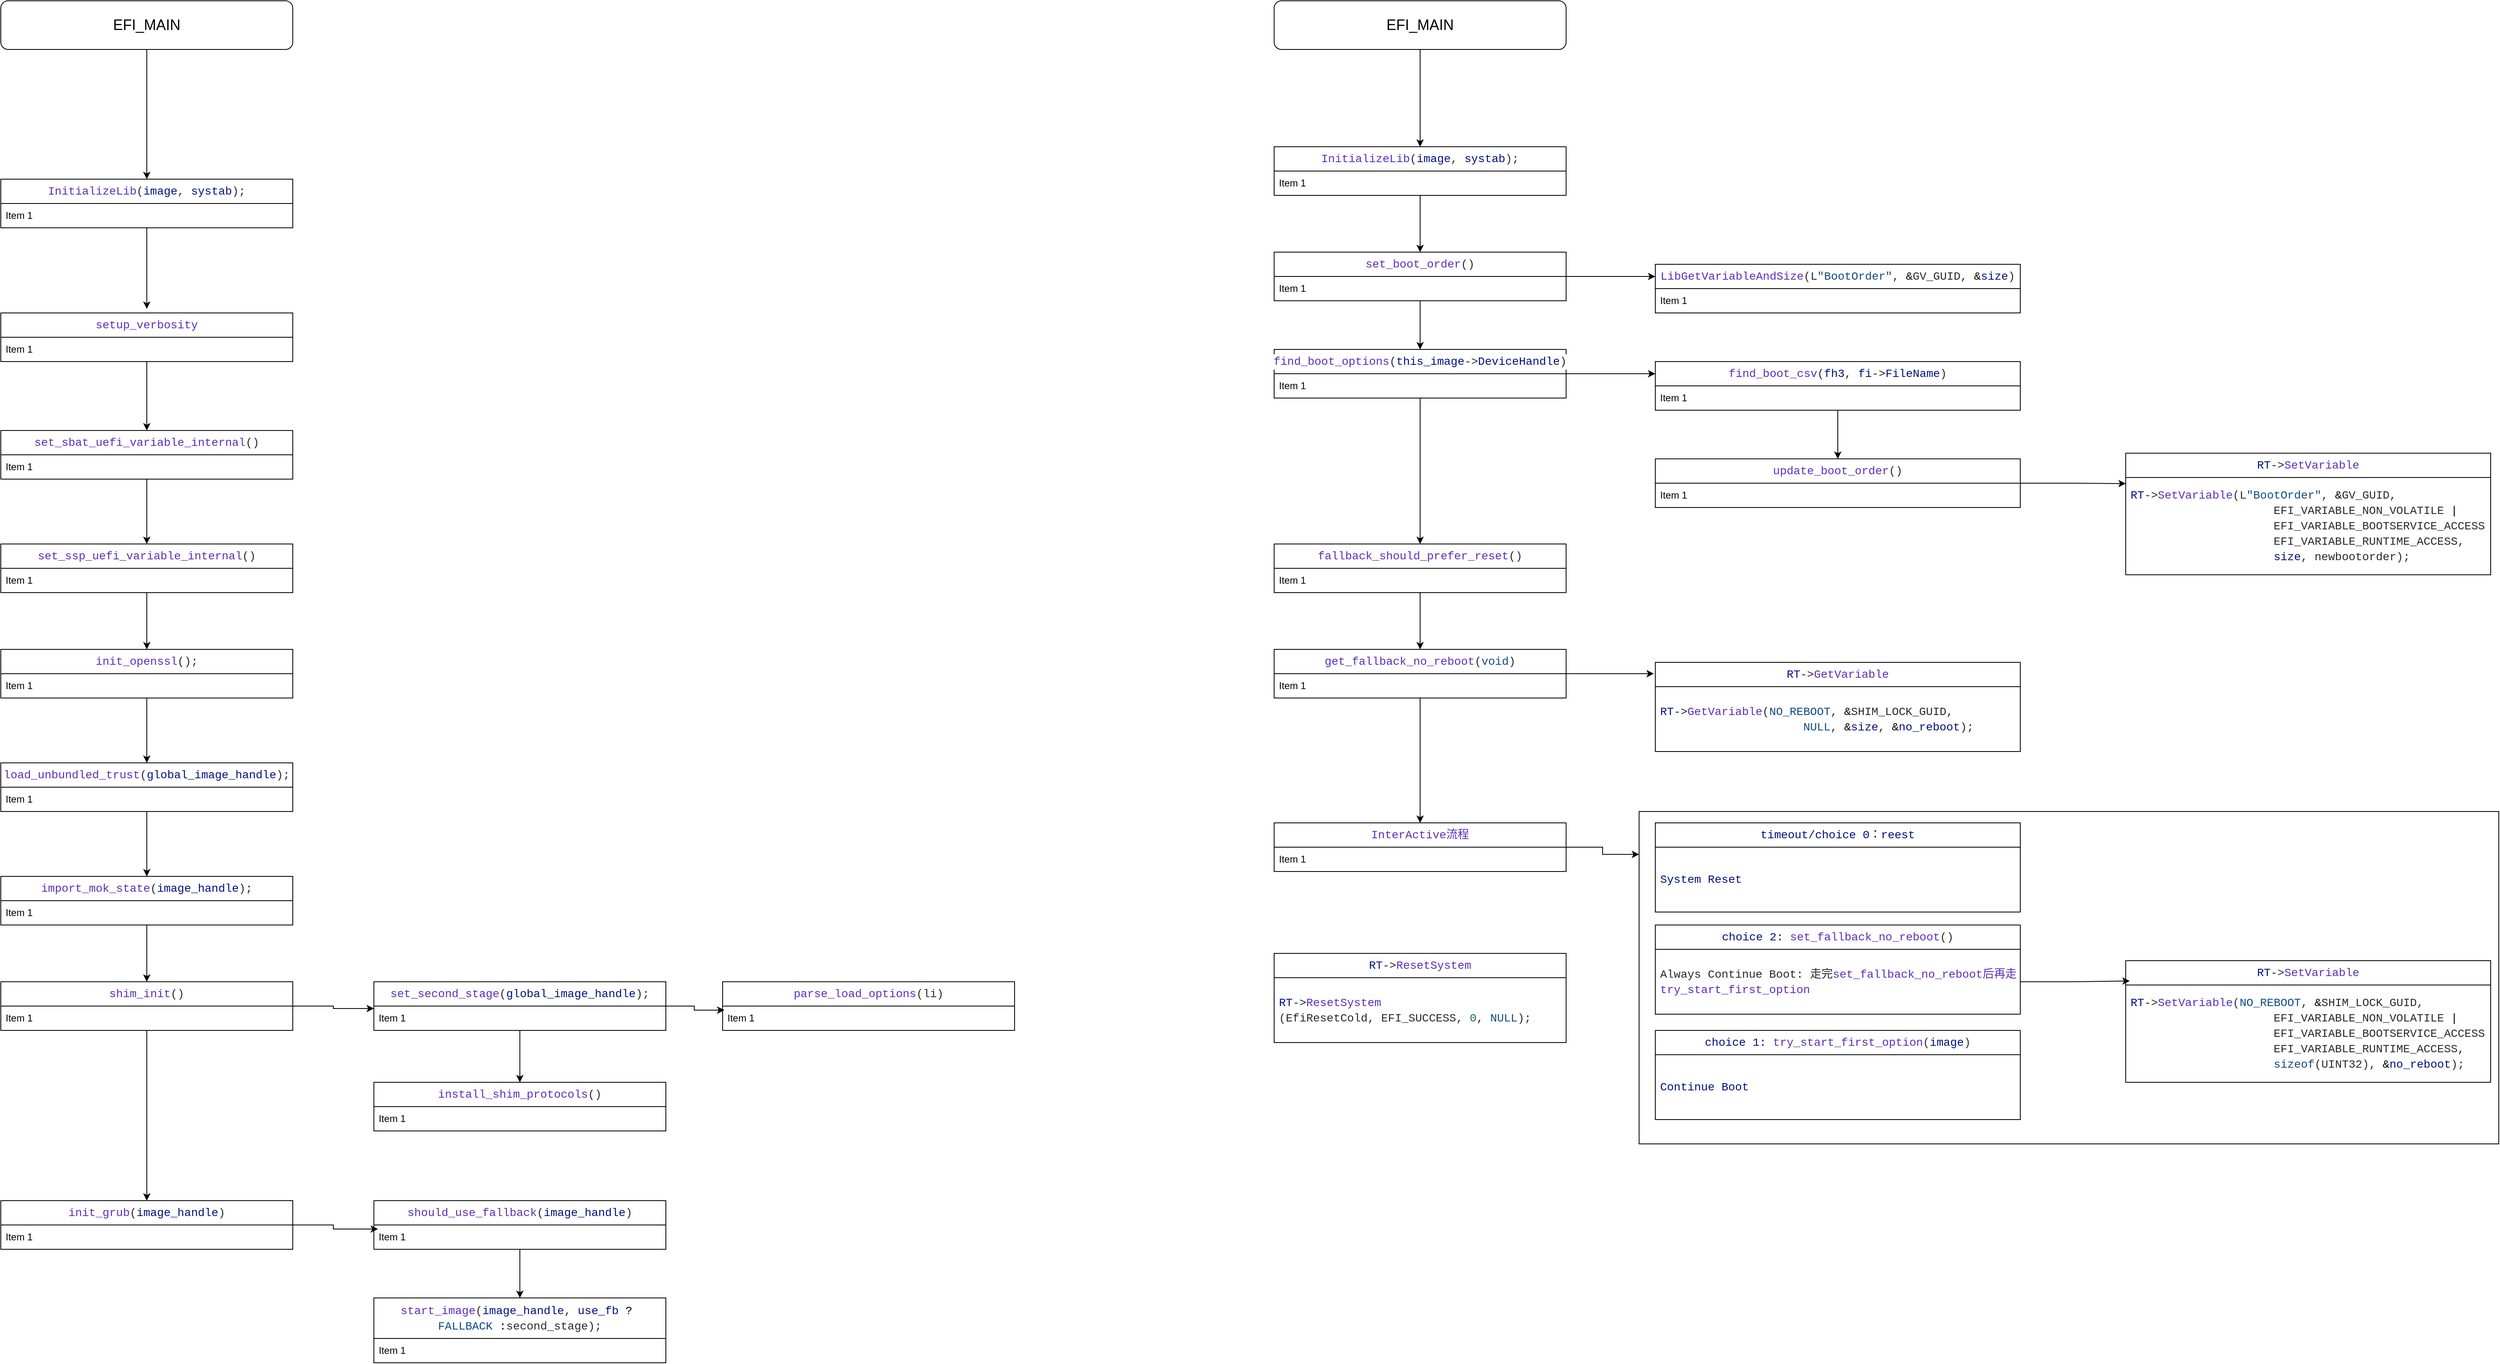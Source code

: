 <mxfile version="24.7.12">
  <diagram name="第 1 页" id="odYojHrCm0CmiDKPlOnr">
    <mxGraphModel dx="3728" dy="1106" grid="1" gridSize="10" guides="1" tooltips="1" connect="1" arrows="1" fold="1" page="1" pageScale="1" pageWidth="827" pageHeight="1169" math="0" shadow="0">
      <root>
        <mxCell id="0" />
        <mxCell id="1" parent="0" />
        <mxCell id="O0gO-bDfntE2QHHJFxez-49" value="" style="rounded=0;whiteSpace=wrap;html=1;" parent="1" vertex="1">
          <mxGeometry x="530" y="1150" width="1060" height="410" as="geometry" />
        </mxCell>
        <mxCell id="O0gO-bDfntE2QHHJFxez-18" style="edgeStyle=orthogonalEdgeStyle;rounded=0;orthogonalLoop=1;jettySize=auto;html=1;entryX=0.5;entryY=0;entryDx=0;entryDy=0;" parent="1" source="O0gO-bDfntE2QHHJFxez-1" target="O0gO-bDfntE2QHHJFxez-2" edge="1">
          <mxGeometry relative="1" as="geometry" />
        </mxCell>
        <mxCell id="O0gO-bDfntE2QHHJFxez-1" value="&lt;font style=&quot;font-size: 18px;&quot;&gt;EFI_MAIN&lt;/font&gt;" style="rounded=1;whiteSpace=wrap;html=1;" parent="1" vertex="1">
          <mxGeometry x="80" y="150" width="360" height="60" as="geometry" />
        </mxCell>
        <mxCell id="O0gO-bDfntE2QHHJFxez-19" style="edgeStyle=orthogonalEdgeStyle;rounded=0;orthogonalLoop=1;jettySize=auto;html=1;entryX=0.5;entryY=0;entryDx=0;entryDy=0;" parent="1" source="O0gO-bDfntE2QHHJFxez-2" target="O0gO-bDfntE2QHHJFxez-6" edge="1">
          <mxGeometry relative="1" as="geometry" />
        </mxCell>
        <mxCell id="O0gO-bDfntE2QHHJFxez-2" value="&lt;div style=&quot;color: rgb(41, 41, 41); background-color: rgb(255, 255, 255); font-family: Consolas, &amp;quot;Courier New&amp;quot;, monospace; font-size: 14px; line-height: 19px; white-space: pre;&quot;&gt;&lt;span style=&quot;color: #5e2cbc;&quot;&gt;InitializeLib&lt;/span&gt;(&lt;span style=&quot;color: #001080;&quot;&gt;image&lt;/span&gt;, &lt;span style=&quot;color: #001080;&quot;&gt;systab&lt;/span&gt;);&lt;/div&gt;" style="swimlane;fontStyle=0;childLayout=stackLayout;horizontal=1;startSize=30;horizontalStack=0;resizeParent=1;resizeParentMax=0;resizeLast=0;collapsible=1;marginBottom=0;whiteSpace=wrap;html=1;" parent="1" vertex="1">
          <mxGeometry x="80" y="330" width="360" height="60" as="geometry" />
        </mxCell>
        <mxCell id="O0gO-bDfntE2QHHJFxez-3" value="Item 1" style="text;strokeColor=none;fillColor=none;align=left;verticalAlign=middle;spacingLeft=4;spacingRight=4;overflow=hidden;points=[[0,0.5],[1,0.5]];portConstraint=eastwest;rotatable=0;whiteSpace=wrap;html=1;" parent="O0gO-bDfntE2QHHJFxez-2" vertex="1">
          <mxGeometry y="30" width="360" height="30" as="geometry" />
        </mxCell>
        <mxCell id="O0gO-bDfntE2QHHJFxez-20" style="edgeStyle=orthogonalEdgeStyle;rounded=0;orthogonalLoop=1;jettySize=auto;html=1;entryX=0.5;entryY=0;entryDx=0;entryDy=0;" parent="1" source="O0gO-bDfntE2QHHJFxez-6" target="O0gO-bDfntE2QHHJFxez-8" edge="1">
          <mxGeometry relative="1" as="geometry" />
        </mxCell>
        <mxCell id="O0gO-bDfntE2QHHJFxez-23" style="edgeStyle=orthogonalEdgeStyle;rounded=0;orthogonalLoop=1;jettySize=auto;html=1;entryX=0;entryY=0.25;entryDx=0;entryDy=0;" parent="1" source="O0gO-bDfntE2QHHJFxez-6" target="O0gO-bDfntE2QHHJFxez-10" edge="1">
          <mxGeometry relative="1" as="geometry" />
        </mxCell>
        <mxCell id="O0gO-bDfntE2QHHJFxez-6" value="&lt;div style=&quot;color: rgb(41, 41, 41); background-color: rgb(255, 255, 255); font-family: Consolas, &amp;quot;Courier New&amp;quot;, monospace; font-size: 14px; line-height: 19px; white-space: pre;&quot;&gt;&lt;div style=&quot;line-height: 19px;&quot;&gt;&lt;span style=&quot;color: #5e2cbc;&quot;&gt;set_boot_order&lt;/span&gt;()&lt;/div&gt;&lt;/div&gt;" style="swimlane;fontStyle=0;childLayout=stackLayout;horizontal=1;startSize=30;horizontalStack=0;resizeParent=1;resizeParentMax=0;resizeLast=0;collapsible=1;marginBottom=0;whiteSpace=wrap;html=1;" parent="1" vertex="1">
          <mxGeometry x="80" y="460" width="360" height="60" as="geometry" />
        </mxCell>
        <mxCell id="O0gO-bDfntE2QHHJFxez-7" value="Item 1" style="text;strokeColor=none;fillColor=none;align=left;verticalAlign=middle;spacingLeft=4;spacingRight=4;overflow=hidden;points=[[0,0.5],[1,0.5]];portConstraint=eastwest;rotatable=0;whiteSpace=wrap;html=1;" parent="O0gO-bDfntE2QHHJFxez-6" vertex="1">
          <mxGeometry y="30" width="360" height="30" as="geometry" />
        </mxCell>
        <mxCell id="O0gO-bDfntE2QHHJFxez-24" style="edgeStyle=orthogonalEdgeStyle;rounded=0;orthogonalLoop=1;jettySize=auto;html=1;entryX=0;entryY=0.25;entryDx=0;entryDy=0;" parent="1" source="O0gO-bDfntE2QHHJFxez-8" target="O0gO-bDfntE2QHHJFxez-12" edge="1">
          <mxGeometry relative="1" as="geometry" />
        </mxCell>
        <mxCell id="O0gO-bDfntE2QHHJFxez-33" style="edgeStyle=orthogonalEdgeStyle;rounded=0;orthogonalLoop=1;jettySize=auto;html=1;entryX=0.5;entryY=0;entryDx=0;entryDy=0;" parent="1" source="O0gO-bDfntE2QHHJFxez-8" target="O0gO-bDfntE2QHHJFxez-27" edge="1">
          <mxGeometry relative="1" as="geometry" />
        </mxCell>
        <mxCell id="O0gO-bDfntE2QHHJFxez-8" value="&lt;div style=&quot;color: rgb(41, 41, 41); background-color: rgb(255, 255, 255); font-family: Consolas, &amp;quot;Courier New&amp;quot;, monospace; font-size: 14px; line-height: 19px; white-space: pre;&quot;&gt;&lt;div style=&quot;line-height: 19px;&quot;&gt;&lt;div style=&quot;line-height: 19px;&quot;&gt;&lt;span style=&quot;color: #5e2cbc;&quot;&gt;find_boot_options&lt;/span&gt;(&lt;span style=&quot;color: #001080;&quot;&gt;this_image&lt;/span&gt;-&amp;gt;&lt;span style=&quot;color: #001080;&quot;&gt;DeviceHandle&lt;/span&gt;)&lt;/div&gt;&lt;/div&gt;&lt;/div&gt;" style="swimlane;fontStyle=0;childLayout=stackLayout;horizontal=1;startSize=30;horizontalStack=0;resizeParent=1;resizeParentMax=0;resizeLast=0;collapsible=1;marginBottom=0;whiteSpace=wrap;html=1;" parent="1" vertex="1">
          <mxGeometry x="80" y="580" width="360" height="60" as="geometry" />
        </mxCell>
        <mxCell id="O0gO-bDfntE2QHHJFxez-9" value="Item 1" style="text;strokeColor=none;fillColor=none;align=left;verticalAlign=middle;spacingLeft=4;spacingRight=4;overflow=hidden;points=[[0,0.5],[1,0.5]];portConstraint=eastwest;rotatable=0;whiteSpace=wrap;html=1;" parent="O0gO-bDfntE2QHHJFxez-8" vertex="1">
          <mxGeometry y="30" width="360" height="30" as="geometry" />
        </mxCell>
        <mxCell id="O0gO-bDfntE2QHHJFxez-10" value="&lt;div style=&quot;background-color: rgb(255, 255, 255); line-height: 19px;&quot;&gt;&lt;div style=&quot;line-height: 19px;&quot;&gt;&lt;div style=&quot;color: rgb(41, 41, 41); font-family: Consolas, &amp;quot;Courier New&amp;quot;, monospace; font-size: 14px; line-height: 19px; white-space: pre;&quot;&gt;&lt;span style=&quot;color: #5e2cbc;&quot;&gt;LibGetVariableAndSize&lt;/span&gt;(L&lt;span style=&quot;color: #0f4a85;&quot;&gt;&quot;BootOrder&quot;&lt;/span&gt;, &lt;span style=&quot;color: #000000;&quot;&gt;&amp;amp;&lt;/span&gt;GV_GUID, &lt;span style=&quot;color: #000000;&quot;&gt;&amp;amp;&lt;/span&gt;&lt;span style=&quot;color: #001080;&quot;&gt;size&lt;/span&gt;)&lt;/div&gt;&lt;/div&gt;&lt;/div&gt;" style="swimlane;fontStyle=0;childLayout=stackLayout;horizontal=1;startSize=30;horizontalStack=0;resizeParent=1;resizeParentMax=0;resizeLast=0;collapsible=1;marginBottom=0;whiteSpace=wrap;html=1;" parent="1" vertex="1">
          <mxGeometry x="550" y="475" width="450" height="60" as="geometry" />
        </mxCell>
        <mxCell id="O0gO-bDfntE2QHHJFxez-11" value="Item 1" style="text;strokeColor=none;fillColor=none;align=left;verticalAlign=middle;spacingLeft=4;spacingRight=4;overflow=hidden;points=[[0,0.5],[1,0.5]];portConstraint=eastwest;rotatable=0;whiteSpace=wrap;html=1;" parent="O0gO-bDfntE2QHHJFxez-10" vertex="1">
          <mxGeometry y="30" width="450" height="30" as="geometry" />
        </mxCell>
        <mxCell id="O0gO-bDfntE2QHHJFxez-25" style="edgeStyle=orthogonalEdgeStyle;rounded=0;orthogonalLoop=1;jettySize=auto;html=1;entryX=0.5;entryY=0;entryDx=0;entryDy=0;" parent="1" source="O0gO-bDfntE2QHHJFxez-12" target="O0gO-bDfntE2QHHJFxez-14" edge="1">
          <mxGeometry relative="1" as="geometry" />
        </mxCell>
        <mxCell id="O0gO-bDfntE2QHHJFxez-12" value="&lt;div style=&quot;background-color: rgb(255, 255, 255); line-height: 19px;&quot;&gt;&lt;div style=&quot;line-height: 19px;&quot;&gt;&lt;div style=&quot;color: rgb(41, 41, 41); font-family: Consolas, &amp;quot;Courier New&amp;quot;, monospace; font-size: 14px; line-height: 19px; white-space: pre;&quot;&gt;&lt;div style=&quot;line-height: 19px;&quot;&gt;&lt;span style=&quot;color: #5e2cbc;&quot;&gt;find_boot_csv&lt;/span&gt;(&lt;span style=&quot;color: #001080;&quot;&gt;fh3&lt;/span&gt;, &lt;span style=&quot;color: #001080;&quot;&gt;fi&lt;/span&gt;-&amp;gt;&lt;span style=&quot;color: #001080;&quot;&gt;FileName&lt;/span&gt;)&lt;/div&gt;&lt;/div&gt;&lt;/div&gt;&lt;/div&gt;" style="swimlane;fontStyle=0;childLayout=stackLayout;horizontal=1;startSize=30;horizontalStack=0;resizeParent=1;resizeParentMax=0;resizeLast=0;collapsible=1;marginBottom=0;whiteSpace=wrap;html=1;" parent="1" vertex="1">
          <mxGeometry x="550" y="595" width="450" height="60" as="geometry" />
        </mxCell>
        <mxCell id="O0gO-bDfntE2QHHJFxez-13" value="Item 1" style="text;strokeColor=none;fillColor=none;align=left;verticalAlign=middle;spacingLeft=4;spacingRight=4;overflow=hidden;points=[[0,0.5],[1,0.5]];portConstraint=eastwest;rotatable=0;whiteSpace=wrap;html=1;" parent="O0gO-bDfntE2QHHJFxez-12" vertex="1">
          <mxGeometry y="30" width="450" height="30" as="geometry" />
        </mxCell>
        <mxCell id="O0gO-bDfntE2QHHJFxez-26" style="edgeStyle=orthogonalEdgeStyle;rounded=0;orthogonalLoop=1;jettySize=auto;html=1;entryX=0;entryY=0.25;entryDx=0;entryDy=0;" parent="1" source="O0gO-bDfntE2QHHJFxez-14" target="O0gO-bDfntE2QHHJFxez-16" edge="1">
          <mxGeometry relative="1" as="geometry" />
        </mxCell>
        <mxCell id="O0gO-bDfntE2QHHJFxez-14" value="&lt;div style=&quot;background-color: rgb(255, 255, 255); line-height: 19px;&quot;&gt;&lt;div style=&quot;line-height: 19px;&quot;&gt;&lt;div style=&quot;color: rgb(41, 41, 41); font-family: Consolas, &amp;quot;Courier New&amp;quot;, monospace; font-size: 14px; line-height: 19px; white-space: pre;&quot;&gt;&lt;div style=&quot;line-height: 19px;&quot;&gt;&lt;div style=&quot;line-height: 19px;&quot;&gt;&lt;span style=&quot;color: #5e2cbc;&quot;&gt;update_boot_order&lt;/span&gt;()&lt;/div&gt;&lt;/div&gt;&lt;/div&gt;&lt;/div&gt;&lt;/div&gt;" style="swimlane;fontStyle=0;childLayout=stackLayout;horizontal=1;startSize=30;horizontalStack=0;resizeParent=1;resizeParentMax=0;resizeLast=0;collapsible=1;marginBottom=0;whiteSpace=wrap;html=1;" parent="1" vertex="1">
          <mxGeometry x="550" y="715" width="450" height="60" as="geometry" />
        </mxCell>
        <mxCell id="O0gO-bDfntE2QHHJFxez-15" value="Item 1" style="text;strokeColor=none;fillColor=none;align=left;verticalAlign=middle;spacingLeft=4;spacingRight=4;overflow=hidden;points=[[0,0.5],[1,0.5]];portConstraint=eastwest;rotatable=0;whiteSpace=wrap;html=1;" parent="O0gO-bDfntE2QHHJFxez-14" vertex="1">
          <mxGeometry y="30" width="450" height="30" as="geometry" />
        </mxCell>
        <mxCell id="O0gO-bDfntE2QHHJFxez-16" value="&lt;div style=&quot;background-color: rgb(255, 255, 255); line-height: 19px;&quot;&gt;&lt;div style=&quot;line-height: 19px;&quot;&gt;&lt;div style=&quot;color: rgb(41, 41, 41); font-family: Consolas, &amp;quot;Courier New&amp;quot;, monospace; font-size: 14px; line-height: 19px; white-space: pre;&quot;&gt;&lt;div style=&quot;line-height: 19px;&quot;&gt;&lt;div style=&quot;line-height: 19px;&quot;&gt;&lt;div style=&quot;line-height: 19px;&quot;&gt;&lt;span style=&quot;color: #001080;&quot;&gt;RT&lt;/span&gt;-&amp;gt;&lt;span style=&quot;color: #5e2cbc;&quot;&gt;SetVariable&lt;/span&gt;&lt;/div&gt;&lt;/div&gt;&lt;/div&gt;&lt;/div&gt;&lt;/div&gt;&lt;/div&gt;" style="swimlane;fontStyle=0;childLayout=stackLayout;horizontal=1;startSize=30;horizontalStack=0;resizeParent=1;resizeParentMax=0;resizeLast=0;collapsible=1;marginBottom=0;whiteSpace=wrap;html=1;" parent="1" vertex="1">
          <mxGeometry x="1130" y="708" width="450" height="150" as="geometry" />
        </mxCell>
        <mxCell id="O0gO-bDfntE2QHHJFxez-17" value="&lt;div style=&quot;color: rgb(41, 41, 41); background-color: rgb(255, 255, 255); font-family: Consolas, &amp;quot;Courier New&amp;quot;, monospace; font-size: 14px; line-height: 19px; white-space: pre;&quot;&gt;&lt;div&gt;&lt;span style=&quot;color: #001080;&quot;&gt;RT&lt;/span&gt;-&amp;gt;&lt;span style=&quot;color: #5e2cbc;&quot;&gt;SetVariable&lt;/span&gt;(L&lt;span style=&quot;color: #0f4a85;&quot;&gt;&quot;BootOrder&quot;&lt;/span&gt;, &lt;span style=&quot;color: #000000;&quot;&gt;&amp;amp;&lt;/span&gt;GV_GUID,&lt;/div&gt;&lt;div&gt;&amp;nbsp; &amp;nbsp; &amp;nbsp; &amp;nbsp; &amp;nbsp; &amp;nbsp; &amp;nbsp; &amp;nbsp; &amp;nbsp; &amp;nbsp; &amp;nbsp;EFI_VARIABLE_NON_VOLATILE &lt;span style=&quot;color: #000000;&quot;&gt;|&lt;/span&gt;&lt;/div&gt;&lt;div&gt;&amp;nbsp; &amp;nbsp; &amp;nbsp; &amp;nbsp; &amp;nbsp; &amp;nbsp; &amp;nbsp; &amp;nbsp; &amp;nbsp; &amp;nbsp; &amp;nbsp;EFI_VARIABLE_BOOTSERVICE_ACCESS &lt;span style=&quot;color: #000000;&quot;&gt;|&lt;/span&gt;&lt;/div&gt;&lt;div&gt;&amp;nbsp; &amp;nbsp; &amp;nbsp; &amp;nbsp; &amp;nbsp; &amp;nbsp; &amp;nbsp; &amp;nbsp; &amp;nbsp; &amp;nbsp; &amp;nbsp;EFI_VARIABLE_RUNTIME_ACCESS,&lt;/div&gt;&lt;div&gt;&amp;nbsp; &amp;nbsp; &amp;nbsp; &amp;nbsp; &amp;nbsp; &amp;nbsp; &amp;nbsp; &amp;nbsp; &amp;nbsp; &amp;nbsp; &amp;nbsp;&lt;span style=&quot;color: #001080;&quot;&gt;size&lt;/span&gt;, newbootorder);&lt;/div&gt;&lt;/div&gt;" style="text;strokeColor=none;fillColor=none;align=left;verticalAlign=middle;spacingLeft=4;spacingRight=4;overflow=hidden;points=[[0,0.5],[1,0.5]];portConstraint=eastwest;rotatable=0;whiteSpace=wrap;html=1;" parent="O0gO-bDfntE2QHHJFxez-16" vertex="1">
          <mxGeometry y="30" width="450" height="120" as="geometry" />
        </mxCell>
        <mxCell id="O0gO-bDfntE2QHHJFxez-50" style="edgeStyle=orthogonalEdgeStyle;rounded=0;orthogonalLoop=1;jettySize=auto;html=1;entryX=0.5;entryY=0;entryDx=0;entryDy=0;" parent="1" source="O0gO-bDfntE2QHHJFxez-27" target="O0gO-bDfntE2QHHJFxez-29" edge="1">
          <mxGeometry relative="1" as="geometry" />
        </mxCell>
        <mxCell id="O0gO-bDfntE2QHHJFxez-27" value="&lt;div style=&quot;color: rgb(41, 41, 41); background-color: rgb(255, 255, 255); font-family: Consolas, &amp;quot;Courier New&amp;quot;, monospace; font-size: 14px; line-height: 19px; white-space: pre;&quot;&gt;&lt;div style=&quot;line-height: 19px;&quot;&gt;&lt;div style=&quot;line-height: 19px;&quot;&gt;&lt;div style=&quot;line-height: 19px;&quot;&gt;&lt;span style=&quot;color: #5e2cbc;&quot;&gt;fallback_should_prefer_reset&lt;/span&gt;()&lt;/div&gt;&lt;/div&gt;&lt;/div&gt;&lt;/div&gt;" style="swimlane;fontStyle=0;childLayout=stackLayout;horizontal=1;startSize=30;horizontalStack=0;resizeParent=1;resizeParentMax=0;resizeLast=0;collapsible=1;marginBottom=0;whiteSpace=wrap;html=1;" parent="1" vertex="1">
          <mxGeometry x="80" y="820" width="360" height="60" as="geometry" />
        </mxCell>
        <mxCell id="O0gO-bDfntE2QHHJFxez-28" value="Item 1" style="text;strokeColor=none;fillColor=none;align=left;verticalAlign=middle;spacingLeft=4;spacingRight=4;overflow=hidden;points=[[0,0.5],[1,0.5]];portConstraint=eastwest;rotatable=0;whiteSpace=wrap;html=1;" parent="O0gO-bDfntE2QHHJFxez-27" vertex="1">
          <mxGeometry y="30" width="360" height="30" as="geometry" />
        </mxCell>
        <mxCell id="O0gO-bDfntE2QHHJFxez-51" style="edgeStyle=orthogonalEdgeStyle;rounded=0;orthogonalLoop=1;jettySize=auto;html=1;entryX=0.5;entryY=0;entryDx=0;entryDy=0;" parent="1" source="O0gO-bDfntE2QHHJFxez-29" target="O0gO-bDfntE2QHHJFxez-35" edge="1">
          <mxGeometry relative="1" as="geometry" />
        </mxCell>
        <mxCell id="O0gO-bDfntE2QHHJFxez-29" value="&lt;div style=&quot;color: rgb(41, 41, 41); background-color: rgb(255, 255, 255); font-family: Consolas, &amp;quot;Courier New&amp;quot;, monospace; font-size: 14px; line-height: 19px; white-space: pre;&quot;&gt;&lt;div style=&quot;line-height: 19px;&quot;&gt;&lt;div style=&quot;line-height: 19px;&quot;&gt;&lt;div style=&quot;line-height: 19px;&quot;&gt;&lt;div style=&quot;line-height: 19px;&quot;&gt;&lt;span style=&quot;color: #5e2cbc;&quot;&gt;get_fallback_no_reboot&lt;/span&gt;(&lt;span style=&quot;color: #0f4a85;&quot;&gt;void&lt;/span&gt;)&lt;/div&gt;&lt;/div&gt;&lt;/div&gt;&lt;/div&gt;&lt;/div&gt;" style="swimlane;fontStyle=0;childLayout=stackLayout;horizontal=1;startSize=30;horizontalStack=0;resizeParent=1;resizeParentMax=0;resizeLast=0;collapsible=1;marginBottom=0;whiteSpace=wrap;html=1;" parent="1" vertex="1">
          <mxGeometry x="80" y="950" width="360" height="60" as="geometry" />
        </mxCell>
        <mxCell id="O0gO-bDfntE2QHHJFxez-30" value="Item 1" style="text;strokeColor=none;fillColor=none;align=left;verticalAlign=middle;spacingLeft=4;spacingRight=4;overflow=hidden;points=[[0,0.5],[1,0.5]];portConstraint=eastwest;rotatable=0;whiteSpace=wrap;html=1;" parent="O0gO-bDfntE2QHHJFxez-29" vertex="1">
          <mxGeometry y="30" width="360" height="30" as="geometry" />
        </mxCell>
        <mxCell id="O0gO-bDfntE2QHHJFxez-31" value="&lt;div style=&quot;background-color: rgb(255, 255, 255); line-height: 19px;&quot;&gt;&lt;div style=&quot;line-height: 19px;&quot;&gt;&lt;div style=&quot;color: rgb(41, 41, 41); font-family: Consolas, &amp;quot;Courier New&amp;quot;, monospace; font-size: 14px; line-height: 19px; white-space: pre;&quot;&gt;&lt;div style=&quot;line-height: 19px;&quot;&gt;&lt;div style=&quot;line-height: 19px;&quot;&gt;&lt;div style=&quot;line-height: 19px;&quot;&gt;&lt;span style=&quot;color: #001080;&quot;&gt;RT&lt;/span&gt;-&amp;gt;&lt;span style=&quot;color: rgb(94, 44, 188);&quot;&gt;GetVariable&lt;/span&gt;&lt;/div&gt;&lt;/div&gt;&lt;/div&gt;&lt;/div&gt;&lt;/div&gt;&lt;/div&gt;" style="swimlane;fontStyle=0;childLayout=stackLayout;horizontal=1;startSize=30;horizontalStack=0;resizeParent=1;resizeParentMax=0;resizeLast=0;collapsible=1;marginBottom=0;whiteSpace=wrap;html=1;" parent="1" vertex="1">
          <mxGeometry x="550" y="966" width="450" height="110" as="geometry" />
        </mxCell>
        <mxCell id="O0gO-bDfntE2QHHJFxez-32" value="&lt;div style=&quot;color: rgb(41, 41, 41); background-color: rgb(255, 255, 255); font-family: Consolas, &amp;quot;Courier New&amp;quot;, monospace; font-size: 14px; line-height: 19px; white-space: pre;&quot;&gt;&lt;div style=&quot;line-height: 19px;&quot;&gt;&lt;div style=&quot;line-height: 19px;&quot;&gt;&lt;div&gt;&lt;span style=&quot;color: #001080;&quot;&gt;RT&lt;/span&gt;-&amp;gt;&lt;span style=&quot;color: #5e2cbc;&quot;&gt;GetVariable&lt;/span&gt;(&lt;span style=&quot;color: #0f4a85;&quot;&gt;NO_REBOOT&lt;/span&gt;, &lt;span style=&quot;color: #000000;&quot;&gt;&amp;amp;&lt;/span&gt;SHIM_LOCK_GUID,&lt;/div&gt;&lt;div&gt;&amp;nbsp; &amp;nbsp; &amp;nbsp; &amp;nbsp; &amp;nbsp; &amp;nbsp; &amp;nbsp; &amp;nbsp; &amp;nbsp; &amp;nbsp; &amp;nbsp;&lt;span style=&quot;color: #0f4a85;&quot;&gt;NULL&lt;/span&gt;, &lt;span style=&quot;color: #000000;&quot;&gt;&amp;amp;&lt;/span&gt;&lt;span style=&quot;color: #001080;&quot;&gt;size&lt;/span&gt;, &lt;span style=&quot;color: #000000;&quot;&gt;&amp;amp;&lt;/span&gt;&lt;span style=&quot;color: #001080;&quot;&gt;no_reboot&lt;/span&gt;);&lt;/div&gt;&lt;/div&gt;&lt;/div&gt;&lt;/div&gt;" style="text;strokeColor=none;fillColor=none;align=left;verticalAlign=middle;spacingLeft=4;spacingRight=4;overflow=hidden;points=[[0,0.5],[1,0.5]];portConstraint=eastwest;rotatable=0;whiteSpace=wrap;html=1;" parent="O0gO-bDfntE2QHHJFxez-31" vertex="1">
          <mxGeometry y="30" width="450" height="80" as="geometry" />
        </mxCell>
        <mxCell id="O0gO-bDfntE2QHHJFxez-34" style="edgeStyle=orthogonalEdgeStyle;rounded=0;orthogonalLoop=1;jettySize=auto;html=1;entryX=-0.004;entryY=0.127;entryDx=0;entryDy=0;entryPerimeter=0;" parent="1" source="O0gO-bDfntE2QHHJFxez-29" target="O0gO-bDfntE2QHHJFxez-31" edge="1">
          <mxGeometry relative="1" as="geometry" />
        </mxCell>
        <mxCell id="O0gO-bDfntE2QHHJFxez-35" value="&lt;div style=&quot;background-color: rgb(255, 255, 255); font-family: Consolas, &amp;quot;Courier New&amp;quot;, monospace; font-size: 14px; line-height: 19px; white-space: pre;&quot;&gt;&lt;div style=&quot;line-height: 19px;&quot;&gt;&lt;div style=&quot;line-height: 19px;&quot;&gt;&lt;div style=&quot;line-height: 19px;&quot;&gt;&lt;div style=&quot;line-height: 19px;&quot;&gt;&lt;font color=&quot;#5e2cbc&quot;&gt;InterActive流程&lt;/font&gt;&lt;/div&gt;&lt;/div&gt;&lt;/div&gt;&lt;/div&gt;&lt;/div&gt;" style="swimlane;fontStyle=0;childLayout=stackLayout;horizontal=1;startSize=30;horizontalStack=0;resizeParent=1;resizeParentMax=0;resizeLast=0;collapsible=1;marginBottom=0;whiteSpace=wrap;html=1;" parent="1" vertex="1">
          <mxGeometry x="80" y="1164" width="360" height="60" as="geometry" />
        </mxCell>
        <mxCell id="O0gO-bDfntE2QHHJFxez-36" value="Item 1" style="text;strokeColor=none;fillColor=none;align=left;verticalAlign=middle;spacingLeft=4;spacingRight=4;overflow=hidden;points=[[0,0.5],[1,0.5]];portConstraint=eastwest;rotatable=0;whiteSpace=wrap;html=1;" parent="O0gO-bDfntE2QHHJFxez-35" vertex="1">
          <mxGeometry y="30" width="360" height="30" as="geometry" />
        </mxCell>
        <mxCell id="O0gO-bDfntE2QHHJFxez-37" value="&lt;div style=&quot;background-color: rgb(255, 255, 255); line-height: 19px;&quot;&gt;&lt;div style=&quot;line-height: 19px;&quot;&gt;&lt;div style=&quot;font-family: Consolas, &amp;quot;Courier New&amp;quot;, monospace; font-size: 14px; line-height: 19px; white-space: pre;&quot;&gt;&lt;div style=&quot;line-height: 19px;&quot;&gt;&lt;div style=&quot;line-height: 19px;&quot;&gt;&lt;div style=&quot;line-height: 19px;&quot;&gt;&lt;font color=&quot;#001080&quot;&gt;timeout/choice 0：reest&lt;/font&gt;&lt;/div&gt;&lt;/div&gt;&lt;/div&gt;&lt;/div&gt;&lt;/div&gt;&lt;/div&gt;" style="swimlane;fontStyle=0;childLayout=stackLayout;horizontal=1;startSize=30;horizontalStack=0;resizeParent=1;resizeParentMax=0;resizeLast=0;collapsible=1;marginBottom=0;whiteSpace=wrap;html=1;" parent="1" vertex="1">
          <mxGeometry x="550" y="1164" width="450" height="110" as="geometry" />
        </mxCell>
        <mxCell id="O0gO-bDfntE2QHHJFxez-38" value="&lt;div style=&quot;background-color: rgb(255, 255, 255); font-family: Consolas, &amp;quot;Courier New&amp;quot;, monospace; font-size: 14px; line-height: 19px; white-space: pre;&quot;&gt;&lt;div style=&quot;line-height: 19px;&quot;&gt;&lt;div style=&quot;line-height: 19px;&quot;&gt;&lt;div style=&quot;&quot;&gt;&lt;font color=&quot;#001080&quot;&gt;System Reset&lt;/font&gt;&lt;/div&gt;&lt;/div&gt;&lt;/div&gt;&lt;/div&gt;" style="text;strokeColor=none;fillColor=none;align=left;verticalAlign=middle;spacingLeft=4;spacingRight=4;overflow=hidden;points=[[0,0.5],[1,0.5]];portConstraint=eastwest;rotatable=0;whiteSpace=wrap;html=1;" parent="O0gO-bDfntE2QHHJFxez-37" vertex="1">
          <mxGeometry y="30" width="450" height="80" as="geometry" />
        </mxCell>
        <mxCell id="O0gO-bDfntE2QHHJFxez-39" value="&lt;div style=&quot;background-color: rgb(255, 255, 255); line-height: 19px;&quot;&gt;&lt;div style=&quot;line-height: 19px;&quot;&gt;&lt;div style=&quot;font-family: Consolas, &amp;quot;Courier New&amp;quot;, monospace; font-size: 14px; line-height: 19px; white-space: pre;&quot;&gt;&lt;div style=&quot;line-height: 19px;&quot;&gt;&lt;div style=&quot;line-height: 19px;&quot;&gt;&lt;div style=&quot;line-height: 19px;&quot;&gt;&lt;font color=&quot;#001080&quot;&gt;choice 2: &lt;/font&gt;&lt;span style=&quot;color: rgb(94, 44, 188);&quot;&gt;set_fallback_no_reboot&lt;/span&gt;&lt;span style=&quot;color: rgb(41, 41, 41);&quot;&gt;()&lt;/span&gt;&lt;/div&gt;&lt;/div&gt;&lt;/div&gt;&lt;/div&gt;&lt;/div&gt;&lt;/div&gt;" style="swimlane;fontStyle=0;childLayout=stackLayout;horizontal=1;startSize=30;horizontalStack=0;resizeParent=1;resizeParentMax=0;resizeLast=0;collapsible=1;marginBottom=0;whiteSpace=wrap;html=1;" parent="1" vertex="1">
          <mxGeometry x="550" y="1290" width="450" height="110" as="geometry" />
        </mxCell>
        <mxCell id="O0gO-bDfntE2QHHJFxez-40" value="&lt;div style=&quot;color: rgb(41, 41, 41); background-color: rgb(255, 255, 255); font-family: Consolas, &amp;quot;Courier New&amp;quot;, monospace; font-size: 14px; line-height: 19px; white-space: pre;&quot;&gt;&lt;div style=&quot;line-height: 19px;&quot;&gt;&lt;div style=&quot;line-height: 19px;&quot;&gt;&lt;div&gt;Always Continue Boot: 走完&lt;span style=&quot;color: rgb(94, 44, 188);&quot;&gt;set_fallback_no_reboot后再走&lt;/span&gt;&lt;/div&gt;&lt;div&gt;&lt;span style=&quot;color: rgb(94, 44, 188);&quot;&gt;try_start_first_option&lt;/span&gt;&lt;/div&gt;&lt;/div&gt;&lt;/div&gt;&lt;/div&gt;" style="text;strokeColor=none;fillColor=none;align=left;verticalAlign=middle;spacingLeft=4;spacingRight=4;overflow=hidden;points=[[0,0.5],[1,0.5]];portConstraint=eastwest;rotatable=0;whiteSpace=wrap;html=1;" parent="O0gO-bDfntE2QHHJFxez-39" vertex="1">
          <mxGeometry y="30" width="450" height="80" as="geometry" />
        </mxCell>
        <mxCell id="O0gO-bDfntE2QHHJFxez-41" value="&lt;div style=&quot;background-color: rgb(255, 255, 255); line-height: 19px;&quot;&gt;&lt;div style=&quot;line-height: 19px;&quot;&gt;&lt;div style=&quot;font-family: Consolas, &amp;quot;Courier New&amp;quot;, monospace; font-size: 14px; line-height: 19px; white-space: pre;&quot;&gt;&lt;div style=&quot;line-height: 19px;&quot;&gt;&lt;div style=&quot;line-height: 19px;&quot;&gt;&lt;div style=&quot;line-height: 19px;&quot;&gt;&lt;font color=&quot;#001080&quot;&gt;choice 1: &lt;/font&gt;&lt;span style=&quot;color: rgb(94, 44, 188);&quot;&gt;try_start_first_option&lt;/span&gt;&lt;span style=&quot;color: rgb(41, 41, 41);&quot;&gt;(&lt;/span&gt;&lt;span style=&quot;color: rgb(0, 16, 128);&quot;&gt;image&lt;/span&gt;&lt;span style=&quot;color: rgb(41, 41, 41);&quot;&gt;)&lt;/span&gt;&lt;/div&gt;&lt;/div&gt;&lt;/div&gt;&lt;/div&gt;&lt;/div&gt;&lt;/div&gt;" style="swimlane;fontStyle=0;childLayout=stackLayout;horizontal=1;startSize=30;horizontalStack=0;resizeParent=1;resizeParentMax=0;resizeLast=0;collapsible=1;marginBottom=0;whiteSpace=wrap;html=1;" parent="1" vertex="1">
          <mxGeometry x="550" y="1420" width="450" height="110" as="geometry" />
        </mxCell>
        <mxCell id="O0gO-bDfntE2QHHJFxez-42" value="&lt;div style=&quot;background-color: rgb(255, 255, 255); font-family: Consolas, &amp;quot;Courier New&amp;quot;, monospace; font-size: 14px; line-height: 19px; white-space: pre;&quot;&gt;&lt;div style=&quot;line-height: 19px;&quot;&gt;&lt;div style=&quot;line-height: 19px;&quot;&gt;&lt;div style=&quot;&quot;&gt;&lt;font color=&quot;#001080&quot;&gt;Continue Boot&lt;/font&gt;&lt;/div&gt;&lt;/div&gt;&lt;/div&gt;&lt;/div&gt;" style="text;strokeColor=none;fillColor=none;align=left;verticalAlign=middle;spacingLeft=4;spacingRight=4;overflow=hidden;points=[[0,0.5],[1,0.5]];portConstraint=eastwest;rotatable=0;whiteSpace=wrap;html=1;" parent="O0gO-bDfntE2QHHJFxez-41" vertex="1">
          <mxGeometry y="30" width="450" height="80" as="geometry" />
        </mxCell>
        <mxCell id="O0gO-bDfntE2QHHJFxez-43" value="&lt;div style=&quot;background-color: rgb(255, 255, 255); line-height: 19px;&quot;&gt;&lt;div style=&quot;line-height: 19px;&quot;&gt;&lt;div style=&quot;color: rgb(41, 41, 41); font-family: Consolas, &amp;quot;Courier New&amp;quot;, monospace; font-size: 14px; line-height: 19px; white-space: pre;&quot;&gt;&lt;div style=&quot;line-height: 19px;&quot;&gt;&lt;div style=&quot;line-height: 19px;&quot;&gt;&lt;div style=&quot;line-height: 19px;&quot;&gt;&lt;span style=&quot;color: #001080;&quot;&gt;RT&lt;/span&gt;-&amp;gt;&lt;span style=&quot;color: #5e2cbc;&quot;&gt;SetVariable&lt;/span&gt;&lt;/div&gt;&lt;/div&gt;&lt;/div&gt;&lt;/div&gt;&lt;/div&gt;&lt;/div&gt;" style="swimlane;fontStyle=0;childLayout=stackLayout;horizontal=1;startSize=30;horizontalStack=0;resizeParent=1;resizeParentMax=0;resizeLast=0;collapsible=1;marginBottom=0;whiteSpace=wrap;html=1;" parent="1" vertex="1">
          <mxGeometry x="1130" y="1334" width="450" height="150" as="geometry" />
        </mxCell>
        <mxCell id="O0gO-bDfntE2QHHJFxez-44" value="&lt;div style=&quot;color: rgb(41, 41, 41); background-color: rgb(255, 255, 255); font-family: Consolas, &amp;quot;Courier New&amp;quot;, monospace; font-size: 14px; line-height: 19px; white-space: pre;&quot;&gt;&lt;div style=&quot;line-height: 19px;&quot;&gt;&lt;div&gt;&lt;span style=&quot;color: #001080;&quot;&gt;RT&lt;/span&gt;-&amp;gt;&lt;span style=&quot;color: #5e2cbc;&quot;&gt;SetVariable&lt;/span&gt;(&lt;span style=&quot;color: #0f4a85;&quot;&gt;NO_REBOOT&lt;/span&gt;, &lt;span style=&quot;color: #000000;&quot;&gt;&amp;amp;&lt;/span&gt;SHIM_LOCK_GUID,&lt;/div&gt;&lt;div&gt;&amp;nbsp; &amp;nbsp; &amp;nbsp; &amp;nbsp; &amp;nbsp; &amp;nbsp; &amp;nbsp; &amp;nbsp; &amp;nbsp; &amp;nbsp; &amp;nbsp;EFI_VARIABLE_NON_VOLATILE &lt;span style=&quot;color: #000000;&quot;&gt;|&lt;/span&gt;&lt;/div&gt;&lt;div&gt;&amp;nbsp; &amp;nbsp; &amp;nbsp; &amp;nbsp; &amp;nbsp; &amp;nbsp; &amp;nbsp; &amp;nbsp; &amp;nbsp; &amp;nbsp; &amp;nbsp;EFI_VARIABLE_BOOTSERVICE_ACCESS &lt;span style=&quot;color: #000000;&quot;&gt;|&lt;/span&gt;&lt;/div&gt;&lt;div&gt;&amp;nbsp; &amp;nbsp; &amp;nbsp; &amp;nbsp; &amp;nbsp; &amp;nbsp; &amp;nbsp; &amp;nbsp; &amp;nbsp; &amp;nbsp; &amp;nbsp;EFI_VARIABLE_RUNTIME_ACCESS,&lt;/div&gt;&lt;div&gt;&amp;nbsp; &amp;nbsp; &amp;nbsp; &amp;nbsp; &amp;nbsp; &amp;nbsp; &amp;nbsp; &amp;nbsp; &amp;nbsp; &amp;nbsp; &amp;nbsp;&lt;span style=&quot;color: #0f4a85;&quot;&gt;sizeof&lt;/span&gt;(UINT32), &lt;span style=&quot;color: #000000;&quot;&gt;&amp;amp;&lt;/span&gt;&lt;span style=&quot;color: #001080;&quot;&gt;no_reboot&lt;/span&gt;);&lt;/div&gt;&lt;/div&gt;&lt;/div&gt;" style="text;strokeColor=none;fillColor=none;align=left;verticalAlign=middle;spacingLeft=4;spacingRight=4;overflow=hidden;points=[[0,0.5],[1,0.5]];portConstraint=eastwest;rotatable=0;whiteSpace=wrap;html=1;" parent="O0gO-bDfntE2QHHJFxez-43" vertex="1">
          <mxGeometry y="30" width="450" height="120" as="geometry" />
        </mxCell>
        <mxCell id="O0gO-bDfntE2QHHJFxez-45" style="edgeStyle=orthogonalEdgeStyle;rounded=0;orthogonalLoop=1;jettySize=auto;html=1;entryX=0.011;entryY=0.167;entryDx=0;entryDy=0;entryPerimeter=0;" parent="1" source="O0gO-bDfntE2QHHJFxez-40" target="O0gO-bDfntE2QHHJFxez-43" edge="1">
          <mxGeometry relative="1" as="geometry" />
        </mxCell>
        <mxCell id="O0gO-bDfntE2QHHJFxez-54" value="&lt;div style=&quot;background-color: rgb(255, 255, 255); font-family: Consolas, &amp;quot;Courier New&amp;quot;, monospace; font-size: 14px; line-height: 19px; white-space: pre;&quot;&gt;&lt;div style=&quot;line-height: 19px;&quot;&gt;&lt;div style=&quot;line-height: 19px;&quot;&gt;&lt;div style=&quot;line-height: 19px;&quot;&gt;&lt;div style=&quot;line-height: 19px;&quot;&gt;&lt;div style=&quot;color: rgb(41, 41, 41); line-height: 19px;&quot;&gt;&lt;span style=&quot;color: #001080;&quot;&gt;RT&lt;/span&gt;-&amp;gt;&lt;span style=&quot;color: #5e2cbc;&quot;&gt;ResetSystem&lt;/span&gt;&lt;/div&gt;&lt;/div&gt;&lt;/div&gt;&lt;/div&gt;&lt;/div&gt;&lt;/div&gt;" style="swimlane;fontStyle=0;childLayout=stackLayout;horizontal=1;startSize=30;horizontalStack=0;resizeParent=1;resizeParentMax=0;resizeLast=0;collapsible=1;marginBottom=0;whiteSpace=wrap;html=1;" parent="1" vertex="1">
          <mxGeometry x="80" y="1325" width="360" height="110" as="geometry" />
        </mxCell>
        <mxCell id="O0gO-bDfntE2QHHJFxez-55" value="&lt;div style=&quot;color: rgb(41, 41, 41); background-color: rgb(255, 255, 255); font-family: Consolas, &amp;quot;Courier New&amp;quot;, monospace; font-size: 14px; line-height: 19px; white-space: pre;&quot;&gt;&lt;span style=&quot;color: #001080;&quot;&gt;RT&lt;/span&gt;-&amp;gt;&lt;span style=&quot;color: #5e2cbc;&quot;&gt;ResetSystem&lt;/span&gt;&lt;/div&gt;&lt;div style=&quot;color: rgb(41, 41, 41); background-color: rgb(255, 255, 255); font-family: Consolas, &amp;quot;Courier New&amp;quot;, monospace; font-size: 14px; line-height: 19px; white-space: pre;&quot;&gt;(EfiResetCold, EFI_SUCCESS, &lt;span style=&quot;color: #096d48;&quot;&gt;0&lt;/span&gt;, &lt;span style=&quot;color: #0f4a85;&quot;&gt;NULL&lt;/span&gt;);&lt;/div&gt;" style="text;strokeColor=none;fillColor=none;align=left;verticalAlign=middle;spacingLeft=4;spacingRight=4;overflow=hidden;points=[[0,0.5],[1,0.5]];portConstraint=eastwest;rotatable=0;whiteSpace=wrap;html=1;" parent="O0gO-bDfntE2QHHJFxez-54" vertex="1">
          <mxGeometry y="30" width="360" height="80" as="geometry" />
        </mxCell>
        <mxCell id="O0gO-bDfntE2QHHJFxez-56" style="edgeStyle=orthogonalEdgeStyle;rounded=0;orthogonalLoop=1;jettySize=auto;html=1;entryX=0;entryY=0.129;entryDx=0;entryDy=0;entryPerimeter=0;" parent="1" source="O0gO-bDfntE2QHHJFxez-35" target="O0gO-bDfntE2QHHJFxez-49" edge="1">
          <mxGeometry relative="1" as="geometry" />
        </mxCell>
        <mxCell id="dKXDJINjfK9UKVaOmGrx-26" style="edgeStyle=orthogonalEdgeStyle;rounded=0;orthogonalLoop=1;jettySize=auto;html=1;" edge="1" parent="1" source="dKXDJINjfK9UKVaOmGrx-1" target="dKXDJINjfK9UKVaOmGrx-2">
          <mxGeometry relative="1" as="geometry" />
        </mxCell>
        <mxCell id="dKXDJINjfK9UKVaOmGrx-1" value="&lt;font style=&quot;font-size: 18px;&quot;&gt;EFI_MAIN&lt;/font&gt;" style="rounded=1;whiteSpace=wrap;html=1;" vertex="1" parent="1">
          <mxGeometry x="-1490" y="150" width="360" height="60" as="geometry" />
        </mxCell>
        <mxCell id="dKXDJINjfK9UKVaOmGrx-30" style="edgeStyle=orthogonalEdgeStyle;rounded=0;orthogonalLoop=1;jettySize=auto;html=1;" edge="1" parent="1" source="dKXDJINjfK9UKVaOmGrx-2">
          <mxGeometry relative="1" as="geometry">
            <mxPoint x="-1310" y="530" as="targetPoint" />
          </mxGeometry>
        </mxCell>
        <mxCell id="dKXDJINjfK9UKVaOmGrx-2" value="&lt;div style=&quot;color: rgb(41, 41, 41); background-color: rgb(255, 255, 255); font-family: Consolas, &amp;quot;Courier New&amp;quot;, monospace; font-size: 14px; line-height: 19px; white-space: pre;&quot;&gt;&lt;span style=&quot;color: #5e2cbc;&quot;&gt;InitializeLib&lt;/span&gt;(&lt;span style=&quot;color: #001080;&quot;&gt;image&lt;/span&gt;, &lt;span style=&quot;color: #001080;&quot;&gt;systab&lt;/span&gt;);&lt;/div&gt;" style="swimlane;fontStyle=0;childLayout=stackLayout;horizontal=1;startSize=30;horizontalStack=0;resizeParent=1;resizeParentMax=0;resizeLast=0;collapsible=1;marginBottom=0;whiteSpace=wrap;html=1;" vertex="1" parent="1">
          <mxGeometry x="-1490" y="370" width="360" height="60" as="geometry" />
        </mxCell>
        <mxCell id="dKXDJINjfK9UKVaOmGrx-3" value="Item 1" style="text;strokeColor=none;fillColor=none;align=left;verticalAlign=middle;spacingLeft=4;spacingRight=4;overflow=hidden;points=[[0,0.5],[1,0.5]];portConstraint=eastwest;rotatable=0;whiteSpace=wrap;html=1;" vertex="1" parent="dKXDJINjfK9UKVaOmGrx-2">
          <mxGeometry y="30" width="360" height="30" as="geometry" />
        </mxCell>
        <mxCell id="dKXDJINjfK9UKVaOmGrx-29" style="edgeStyle=orthogonalEdgeStyle;rounded=0;orthogonalLoop=1;jettySize=auto;html=1;entryX=0.5;entryY=0;entryDx=0;entryDy=0;" edge="1" parent="1" source="dKXDJINjfK9UKVaOmGrx-4" target="dKXDJINjfK9UKVaOmGrx-6">
          <mxGeometry relative="1" as="geometry" />
        </mxCell>
        <mxCell id="dKXDJINjfK9UKVaOmGrx-4" value="&lt;div style=&quot;color: rgb(41, 41, 41); background-color: rgb(255, 255, 255); font-family: Consolas, &amp;quot;Courier New&amp;quot;, monospace; font-size: 14px; line-height: 19px; white-space: pre;&quot;&gt;&lt;div style=&quot;line-height: 19px;&quot;&gt;&lt;span style=&quot;color: #5e2cbc;&quot;&gt;setup_verbosity&lt;/span&gt;&lt;/div&gt;&lt;/div&gt;" style="swimlane;fontStyle=0;childLayout=stackLayout;horizontal=1;startSize=30;horizontalStack=0;resizeParent=1;resizeParentMax=0;resizeLast=0;collapsible=1;marginBottom=0;whiteSpace=wrap;html=1;" vertex="1" parent="1">
          <mxGeometry x="-1490" y="535" width="360" height="60" as="geometry" />
        </mxCell>
        <mxCell id="dKXDJINjfK9UKVaOmGrx-5" value="Item 1" style="text;strokeColor=none;fillColor=none;align=left;verticalAlign=middle;spacingLeft=4;spacingRight=4;overflow=hidden;points=[[0,0.5],[1,0.5]];portConstraint=eastwest;rotatable=0;whiteSpace=wrap;html=1;" vertex="1" parent="dKXDJINjfK9UKVaOmGrx-4">
          <mxGeometry y="30" width="360" height="30" as="geometry" />
        </mxCell>
        <mxCell id="dKXDJINjfK9UKVaOmGrx-31" style="edgeStyle=orthogonalEdgeStyle;rounded=0;orthogonalLoop=1;jettySize=auto;html=1;entryX=0.5;entryY=0;entryDx=0;entryDy=0;" edge="1" parent="1" source="dKXDJINjfK9UKVaOmGrx-6" target="dKXDJINjfK9UKVaOmGrx-8">
          <mxGeometry relative="1" as="geometry" />
        </mxCell>
        <mxCell id="dKXDJINjfK9UKVaOmGrx-6" value="&lt;div style=&quot;color: rgb(41, 41, 41); background-color: rgb(255, 255, 255); font-family: Consolas, &amp;quot;Courier New&amp;quot;, monospace; font-size: 14px; line-height: 19px; white-space: pre;&quot;&gt;&lt;div style=&quot;line-height: 19px;&quot;&gt;&lt;span style=&quot;color: #5e2cbc;&quot;&gt;set_sbat_uefi_variable_internal&lt;/span&gt;()&lt;/div&gt;&lt;/div&gt;" style="swimlane;fontStyle=0;childLayout=stackLayout;horizontal=1;startSize=30;horizontalStack=0;resizeParent=1;resizeParentMax=0;resizeLast=0;collapsible=1;marginBottom=0;whiteSpace=wrap;html=1;" vertex="1" parent="1">
          <mxGeometry x="-1490" y="680" width="360" height="60" as="geometry" />
        </mxCell>
        <mxCell id="dKXDJINjfK9UKVaOmGrx-7" value="Item 1" style="text;strokeColor=none;fillColor=none;align=left;verticalAlign=middle;spacingLeft=4;spacingRight=4;overflow=hidden;points=[[0,0.5],[1,0.5]];portConstraint=eastwest;rotatable=0;whiteSpace=wrap;html=1;" vertex="1" parent="dKXDJINjfK9UKVaOmGrx-6">
          <mxGeometry y="30" width="360" height="30" as="geometry" />
        </mxCell>
        <mxCell id="dKXDJINjfK9UKVaOmGrx-32" style="edgeStyle=orthogonalEdgeStyle;rounded=0;orthogonalLoop=1;jettySize=auto;html=1;entryX=0.5;entryY=0;entryDx=0;entryDy=0;" edge="1" parent="1" source="dKXDJINjfK9UKVaOmGrx-8" target="dKXDJINjfK9UKVaOmGrx-10">
          <mxGeometry relative="1" as="geometry" />
        </mxCell>
        <mxCell id="dKXDJINjfK9UKVaOmGrx-8" value="&lt;div style=&quot;color: rgb(41, 41, 41); background-color: rgb(255, 255, 255); font-family: Consolas, &amp;quot;Courier New&amp;quot;, monospace; font-size: 14px; line-height: 19px; white-space: pre;&quot;&gt;&lt;div style=&quot;line-height: 19px;&quot;&gt;&lt;div style=&quot;line-height: 19px;&quot;&gt;&lt;span style=&quot;color: #5e2cbc;&quot;&gt;set_ssp_uefi_variable_internal&lt;/span&gt;()&lt;/div&gt;&lt;/div&gt;&lt;/div&gt;" style="swimlane;fontStyle=0;childLayout=stackLayout;horizontal=1;startSize=30;horizontalStack=0;resizeParent=1;resizeParentMax=0;resizeLast=0;collapsible=1;marginBottom=0;whiteSpace=wrap;html=1;" vertex="1" parent="1">
          <mxGeometry x="-1490" y="820" width="360" height="60" as="geometry" />
        </mxCell>
        <mxCell id="dKXDJINjfK9UKVaOmGrx-9" value="Item 1" style="text;strokeColor=none;fillColor=none;align=left;verticalAlign=middle;spacingLeft=4;spacingRight=4;overflow=hidden;points=[[0,0.5],[1,0.5]];portConstraint=eastwest;rotatable=0;whiteSpace=wrap;html=1;" vertex="1" parent="dKXDJINjfK9UKVaOmGrx-8">
          <mxGeometry y="30" width="360" height="30" as="geometry" />
        </mxCell>
        <mxCell id="dKXDJINjfK9UKVaOmGrx-33" style="edgeStyle=orthogonalEdgeStyle;rounded=0;orthogonalLoop=1;jettySize=auto;html=1;entryX=0.5;entryY=0;entryDx=0;entryDy=0;" edge="1" parent="1" source="dKXDJINjfK9UKVaOmGrx-10" target="dKXDJINjfK9UKVaOmGrx-12">
          <mxGeometry relative="1" as="geometry" />
        </mxCell>
        <mxCell id="dKXDJINjfK9UKVaOmGrx-10" value="&lt;div style=&quot;color: rgb(41, 41, 41); background-color: rgb(255, 255, 255); font-family: Consolas, &amp;quot;Courier New&amp;quot;, monospace; font-size: 14px; line-height: 19px; white-space: pre;&quot;&gt;&lt;div style=&quot;line-height: 19px;&quot;&gt;&lt;div style=&quot;line-height: 19px;&quot;&gt;&lt;span style=&quot;color: #5e2cbc;&quot;&gt;init_openssl&lt;/span&gt;();&lt;/div&gt;&lt;/div&gt;&lt;/div&gt;" style="swimlane;fontStyle=0;childLayout=stackLayout;horizontal=1;startSize=30;horizontalStack=0;resizeParent=1;resizeParentMax=0;resizeLast=0;collapsible=1;marginBottom=0;whiteSpace=wrap;html=1;" vertex="1" parent="1">
          <mxGeometry x="-1490" y="950" width="360" height="60" as="geometry" />
        </mxCell>
        <mxCell id="dKXDJINjfK9UKVaOmGrx-11" value="Item 1" style="text;strokeColor=none;fillColor=none;align=left;verticalAlign=middle;spacingLeft=4;spacingRight=4;overflow=hidden;points=[[0,0.5],[1,0.5]];portConstraint=eastwest;rotatable=0;whiteSpace=wrap;html=1;" vertex="1" parent="dKXDJINjfK9UKVaOmGrx-10">
          <mxGeometry y="30" width="360" height="30" as="geometry" />
        </mxCell>
        <mxCell id="dKXDJINjfK9UKVaOmGrx-34" style="edgeStyle=orthogonalEdgeStyle;rounded=0;orthogonalLoop=1;jettySize=auto;html=1;entryX=0.5;entryY=0;entryDx=0;entryDy=0;" edge="1" parent="1" source="dKXDJINjfK9UKVaOmGrx-12" target="dKXDJINjfK9UKVaOmGrx-14">
          <mxGeometry relative="1" as="geometry" />
        </mxCell>
        <mxCell id="dKXDJINjfK9UKVaOmGrx-12" value="&lt;div style=&quot;color: rgb(41, 41, 41); background-color: rgb(255, 255, 255); font-family: Consolas, &amp;quot;Courier New&amp;quot;, monospace; font-size: 14px; line-height: 19px; white-space: pre;&quot;&gt;&lt;div style=&quot;line-height: 19px;&quot;&gt;&lt;div style=&quot;line-height: 19px;&quot;&gt;&lt;div style=&quot;line-height: 19px;&quot;&gt;&lt;span style=&quot;color: #5e2cbc;&quot;&gt;load_unbundled_trust&lt;/span&gt;(&lt;span style=&quot;color: #001080;&quot;&gt;global_image_handle&lt;/span&gt;);&lt;/div&gt;&lt;/div&gt;&lt;/div&gt;&lt;/div&gt;" style="swimlane;fontStyle=0;childLayout=stackLayout;horizontal=1;startSize=30;horizontalStack=0;resizeParent=1;resizeParentMax=0;resizeLast=0;collapsible=1;marginBottom=0;whiteSpace=wrap;html=1;" vertex="1" parent="1">
          <mxGeometry x="-1490" y="1090" width="360" height="60" as="geometry" />
        </mxCell>
        <mxCell id="dKXDJINjfK9UKVaOmGrx-13" value="Item 1" style="text;strokeColor=none;fillColor=none;align=left;verticalAlign=middle;spacingLeft=4;spacingRight=4;overflow=hidden;points=[[0,0.5],[1,0.5]];portConstraint=eastwest;rotatable=0;whiteSpace=wrap;html=1;" vertex="1" parent="dKXDJINjfK9UKVaOmGrx-12">
          <mxGeometry y="30" width="360" height="30" as="geometry" />
        </mxCell>
        <mxCell id="dKXDJINjfK9UKVaOmGrx-35" style="edgeStyle=orthogonalEdgeStyle;rounded=0;orthogonalLoop=1;jettySize=auto;html=1;entryX=0.5;entryY=0;entryDx=0;entryDy=0;" edge="1" parent="1" source="dKXDJINjfK9UKVaOmGrx-14" target="dKXDJINjfK9UKVaOmGrx-16">
          <mxGeometry relative="1" as="geometry" />
        </mxCell>
        <mxCell id="dKXDJINjfK9UKVaOmGrx-14" value="&lt;div style=&quot;color: rgb(41, 41, 41); background-color: rgb(255, 255, 255); font-family: Consolas, &amp;quot;Courier New&amp;quot;, monospace; font-size: 14px; line-height: 19px; white-space: pre;&quot;&gt;&lt;div style=&quot;line-height: 19px;&quot;&gt;&lt;div style=&quot;line-height: 19px;&quot;&gt;&lt;div style=&quot;line-height: 19px;&quot;&gt;&lt;div style=&quot;line-height: 19px;&quot;&gt;&lt;span style=&quot;color: #5e2cbc;&quot;&gt;import_mok_state&lt;/span&gt;(&lt;span style=&quot;color: #001080;&quot;&gt;image_handle&lt;/span&gt;);&lt;/div&gt;&lt;/div&gt;&lt;/div&gt;&lt;/div&gt;&lt;/div&gt;" style="swimlane;fontStyle=0;childLayout=stackLayout;horizontal=1;startSize=30;horizontalStack=0;resizeParent=1;resizeParentMax=0;resizeLast=0;collapsible=1;marginBottom=0;whiteSpace=wrap;html=1;" vertex="1" parent="1">
          <mxGeometry x="-1490" y="1230" width="360" height="60" as="geometry" />
        </mxCell>
        <mxCell id="dKXDJINjfK9UKVaOmGrx-15" value="Item 1" style="text;strokeColor=none;fillColor=none;align=left;verticalAlign=middle;spacingLeft=4;spacingRight=4;overflow=hidden;points=[[0,0.5],[1,0.5]];portConstraint=eastwest;rotatable=0;whiteSpace=wrap;html=1;" vertex="1" parent="dKXDJINjfK9UKVaOmGrx-14">
          <mxGeometry y="30" width="360" height="30" as="geometry" />
        </mxCell>
        <mxCell id="dKXDJINjfK9UKVaOmGrx-36" style="edgeStyle=orthogonalEdgeStyle;rounded=0;orthogonalLoop=1;jettySize=auto;html=1;entryX=0.5;entryY=0;entryDx=0;entryDy=0;" edge="1" parent="1" source="dKXDJINjfK9UKVaOmGrx-16" target="dKXDJINjfK9UKVaOmGrx-24">
          <mxGeometry relative="1" as="geometry" />
        </mxCell>
        <mxCell id="dKXDJINjfK9UKVaOmGrx-16" value="&lt;div style=&quot;color: rgb(41, 41, 41); background-color: rgb(255, 255, 255); font-family: Consolas, &amp;quot;Courier New&amp;quot;, monospace; font-size: 14px; line-height: 19px; white-space: pre;&quot;&gt;&lt;div style=&quot;line-height: 19px;&quot;&gt;&lt;div style=&quot;line-height: 19px;&quot;&gt;&lt;div style=&quot;line-height: 19px;&quot;&gt;&lt;span style=&quot;color: #5e2cbc;&quot;&gt;shim_init&lt;/span&gt;()&lt;/div&gt;&lt;/div&gt;&lt;/div&gt;&lt;/div&gt;" style="swimlane;fontStyle=0;childLayout=stackLayout;horizontal=1;startSize=30;horizontalStack=0;resizeParent=1;resizeParentMax=0;resizeLast=0;collapsible=1;marginBottom=0;whiteSpace=wrap;html=1;" vertex="1" parent="1">
          <mxGeometry x="-1490" y="1360" width="360" height="60" as="geometry" />
        </mxCell>
        <mxCell id="dKXDJINjfK9UKVaOmGrx-17" value="Item 1" style="text;strokeColor=none;fillColor=none;align=left;verticalAlign=middle;spacingLeft=4;spacingRight=4;overflow=hidden;points=[[0,0.5],[1,0.5]];portConstraint=eastwest;rotatable=0;whiteSpace=wrap;html=1;" vertex="1" parent="dKXDJINjfK9UKVaOmGrx-16">
          <mxGeometry y="30" width="360" height="30" as="geometry" />
        </mxCell>
        <mxCell id="dKXDJINjfK9UKVaOmGrx-39" style="edgeStyle=orthogonalEdgeStyle;rounded=0;orthogonalLoop=1;jettySize=auto;html=1;entryX=0.5;entryY=0;entryDx=0;entryDy=0;" edge="1" parent="1" source="dKXDJINjfK9UKVaOmGrx-18" target="dKXDJINjfK9UKVaOmGrx-22">
          <mxGeometry relative="1" as="geometry" />
        </mxCell>
        <mxCell id="dKXDJINjfK9UKVaOmGrx-18" value="&lt;div style=&quot;color: rgb(41, 41, 41); background-color: rgb(255, 255, 255); font-family: Consolas, &amp;quot;Courier New&amp;quot;, monospace; font-size: 14px; line-height: 19px; white-space: pre;&quot;&gt;&lt;div style=&quot;line-height: 19px;&quot;&gt;&lt;div style=&quot;line-height: 19px;&quot;&gt;&lt;div style=&quot;line-height: 19px;&quot;&gt;&lt;div style=&quot;line-height: 19px;&quot;&gt;&lt;span style=&quot;color: #5e2cbc;&quot;&gt;set_second_stage&lt;/span&gt;(&lt;span style=&quot;color: #001080;&quot;&gt;global_image_handle&lt;/span&gt;);&lt;/div&gt;&lt;/div&gt;&lt;/div&gt;&lt;/div&gt;&lt;/div&gt;" style="swimlane;fontStyle=0;childLayout=stackLayout;horizontal=1;startSize=30;horizontalStack=0;resizeParent=1;resizeParentMax=0;resizeLast=0;collapsible=1;marginBottom=0;whiteSpace=wrap;html=1;" vertex="1" parent="1">
          <mxGeometry x="-1030" y="1360" width="360" height="60" as="geometry" />
        </mxCell>
        <mxCell id="dKXDJINjfK9UKVaOmGrx-19" value="Item 1" style="text;strokeColor=none;fillColor=none;align=left;verticalAlign=middle;spacingLeft=4;spacingRight=4;overflow=hidden;points=[[0,0.5],[1,0.5]];portConstraint=eastwest;rotatable=0;whiteSpace=wrap;html=1;" vertex="1" parent="dKXDJINjfK9UKVaOmGrx-18">
          <mxGeometry y="30" width="360" height="30" as="geometry" />
        </mxCell>
        <mxCell id="dKXDJINjfK9UKVaOmGrx-20" value="&lt;div style=&quot;color: rgb(41, 41, 41); background-color: rgb(255, 255, 255); font-family: Consolas, &amp;quot;Courier New&amp;quot;, monospace; font-size: 14px; line-height: 19px; white-space: pre;&quot;&gt;&lt;div style=&quot;line-height: 19px;&quot;&gt;&lt;div style=&quot;line-height: 19px;&quot;&gt;&lt;div style=&quot;line-height: 19px;&quot;&gt;&lt;div style=&quot;line-height: 19px;&quot;&gt;&lt;div style=&quot;line-height: 19px;&quot;&gt;&lt;div style=&quot;line-height: 19px;&quot;&gt;&lt;span style=&quot;color: #5e2cbc;&quot;&gt;parse_load_options&lt;/span&gt;(li)&lt;/div&gt;&lt;/div&gt;&lt;/div&gt;&lt;/div&gt;&lt;/div&gt;&lt;/div&gt;&lt;/div&gt;" style="swimlane;fontStyle=0;childLayout=stackLayout;horizontal=1;startSize=30;horizontalStack=0;resizeParent=1;resizeParentMax=0;resizeLast=0;collapsible=1;marginBottom=0;whiteSpace=wrap;html=1;" vertex="1" parent="1">
          <mxGeometry x="-600" y="1360" width="360" height="60" as="geometry" />
        </mxCell>
        <mxCell id="dKXDJINjfK9UKVaOmGrx-21" value="Item 1" style="text;strokeColor=none;fillColor=none;align=left;verticalAlign=middle;spacingLeft=4;spacingRight=4;overflow=hidden;points=[[0,0.5],[1,0.5]];portConstraint=eastwest;rotatable=0;whiteSpace=wrap;html=1;" vertex="1" parent="dKXDJINjfK9UKVaOmGrx-20">
          <mxGeometry y="30" width="360" height="30" as="geometry" />
        </mxCell>
        <mxCell id="dKXDJINjfK9UKVaOmGrx-22" value="&lt;div style=&quot;color: rgb(41, 41, 41); background-color: rgb(255, 255, 255); font-family: Consolas, &amp;quot;Courier New&amp;quot;, monospace; font-size: 14px; line-height: 19px; white-space: pre;&quot;&gt;&lt;div style=&quot;line-height: 19px;&quot;&gt;&lt;div style=&quot;line-height: 19px;&quot;&gt;&lt;div style=&quot;line-height: 19px;&quot;&gt;&lt;div style=&quot;line-height: 19px;&quot;&gt;&lt;div style=&quot;line-height: 19px;&quot;&gt;&lt;span style=&quot;color: #5e2cbc;&quot;&gt;install_shim_protocols&lt;/span&gt;()&lt;/div&gt;&lt;/div&gt;&lt;/div&gt;&lt;/div&gt;&lt;/div&gt;&lt;/div&gt;" style="swimlane;fontStyle=0;childLayout=stackLayout;horizontal=1;startSize=30;horizontalStack=0;resizeParent=1;resizeParentMax=0;resizeLast=0;collapsible=1;marginBottom=0;whiteSpace=wrap;html=1;" vertex="1" parent="1">
          <mxGeometry x="-1030" y="1484" width="360" height="60" as="geometry" />
        </mxCell>
        <mxCell id="dKXDJINjfK9UKVaOmGrx-23" value="Item 1" style="text;strokeColor=none;fillColor=none;align=left;verticalAlign=middle;spacingLeft=4;spacingRight=4;overflow=hidden;points=[[0,0.5],[1,0.5]];portConstraint=eastwest;rotatable=0;whiteSpace=wrap;html=1;" vertex="1" parent="dKXDJINjfK9UKVaOmGrx-22">
          <mxGeometry y="30" width="360" height="30" as="geometry" />
        </mxCell>
        <mxCell id="dKXDJINjfK9UKVaOmGrx-24" value="&lt;div style=&quot;color: rgb(41, 41, 41); background-color: rgb(255, 255, 255); font-family: Consolas, &amp;quot;Courier New&amp;quot;, monospace; font-size: 14px; line-height: 19px; white-space: pre;&quot;&gt;&lt;div style=&quot;line-height: 19px;&quot;&gt;&lt;div style=&quot;line-height: 19px;&quot;&gt;&lt;div style=&quot;line-height: 19px;&quot;&gt;&lt;div style=&quot;line-height: 19px;&quot;&gt;&lt;span style=&quot;color: #5e2cbc;&quot;&gt;init_grub&lt;/span&gt;(&lt;span style=&quot;color: #001080;&quot;&gt;image_handle&lt;/span&gt;)&lt;/div&gt;&lt;/div&gt;&lt;/div&gt;&lt;/div&gt;&lt;/div&gt;" style="swimlane;fontStyle=0;childLayout=stackLayout;horizontal=1;startSize=30;horizontalStack=0;resizeParent=1;resizeParentMax=0;resizeLast=0;collapsible=1;marginBottom=0;whiteSpace=wrap;html=1;" vertex="1" parent="1">
          <mxGeometry x="-1490" y="1630" width="360" height="60" as="geometry" />
        </mxCell>
        <mxCell id="dKXDJINjfK9UKVaOmGrx-25" value="Item 1" style="text;strokeColor=none;fillColor=none;align=left;verticalAlign=middle;spacingLeft=4;spacingRight=4;overflow=hidden;points=[[0,0.5],[1,0.5]];portConstraint=eastwest;rotatable=0;whiteSpace=wrap;html=1;" vertex="1" parent="dKXDJINjfK9UKVaOmGrx-24">
          <mxGeometry y="30" width="360" height="30" as="geometry" />
        </mxCell>
        <mxCell id="dKXDJINjfK9UKVaOmGrx-37" style="edgeStyle=orthogonalEdgeStyle;rounded=0;orthogonalLoop=1;jettySize=auto;html=1;entryX=0;entryY=0.1;entryDx=0;entryDy=0;entryPerimeter=0;" edge="1" parent="1" source="dKXDJINjfK9UKVaOmGrx-16" target="dKXDJINjfK9UKVaOmGrx-19">
          <mxGeometry relative="1" as="geometry" />
        </mxCell>
        <mxCell id="dKXDJINjfK9UKVaOmGrx-38" style="edgeStyle=orthogonalEdgeStyle;rounded=0;orthogonalLoop=1;jettySize=auto;html=1;entryX=0.006;entryY=0.167;entryDx=0;entryDy=0;entryPerimeter=0;" edge="1" parent="1" source="dKXDJINjfK9UKVaOmGrx-18" target="dKXDJINjfK9UKVaOmGrx-21">
          <mxGeometry relative="1" as="geometry" />
        </mxCell>
        <mxCell id="dKXDJINjfK9UKVaOmGrx-45" style="edgeStyle=orthogonalEdgeStyle;rounded=0;orthogonalLoop=1;jettySize=auto;html=1;entryX=0.5;entryY=0;entryDx=0;entryDy=0;" edge="1" parent="1" source="dKXDJINjfK9UKVaOmGrx-40" target="dKXDJINjfK9UKVaOmGrx-42">
          <mxGeometry relative="1" as="geometry" />
        </mxCell>
        <mxCell id="dKXDJINjfK9UKVaOmGrx-40" value="&lt;div style=&quot;color: rgb(41, 41, 41); background-color: rgb(255, 255, 255); font-family: Consolas, &amp;quot;Courier New&amp;quot;, monospace; font-size: 14px; line-height: 19px; white-space: pre;&quot;&gt;&lt;div style=&quot;line-height: 19px;&quot;&gt;&lt;div style=&quot;line-height: 19px;&quot;&gt;&lt;div style=&quot;line-height: 19px;&quot;&gt;&lt;div style=&quot;line-height: 19px;&quot;&gt;&lt;div style=&quot;line-height: 19px;&quot;&gt;&lt;span style=&quot;color: #5e2cbc;&quot;&gt;should_use_fallback&lt;/span&gt;(&lt;span style=&quot;color: #001080;&quot;&gt;image_handle&lt;/span&gt;)&lt;/div&gt;&lt;/div&gt;&lt;/div&gt;&lt;/div&gt;&lt;/div&gt;&lt;/div&gt;" style="swimlane;fontStyle=0;childLayout=stackLayout;horizontal=1;startSize=30;horizontalStack=0;resizeParent=1;resizeParentMax=0;resizeLast=0;collapsible=1;marginBottom=0;whiteSpace=wrap;html=1;" vertex="1" parent="1">
          <mxGeometry x="-1030" y="1630" width="360" height="60" as="geometry" />
        </mxCell>
        <mxCell id="dKXDJINjfK9UKVaOmGrx-41" value="Item 1" style="text;strokeColor=none;fillColor=none;align=left;verticalAlign=middle;spacingLeft=4;spacingRight=4;overflow=hidden;points=[[0,0.5],[1,0.5]];portConstraint=eastwest;rotatable=0;whiteSpace=wrap;html=1;" vertex="1" parent="dKXDJINjfK9UKVaOmGrx-40">
          <mxGeometry y="30" width="360" height="30" as="geometry" />
        </mxCell>
        <mxCell id="dKXDJINjfK9UKVaOmGrx-42" value="&lt;div style=&quot;color: rgb(41, 41, 41); background-color: rgb(255, 255, 255); font-family: Consolas, &amp;quot;Courier New&amp;quot;, monospace; font-size: 14px; line-height: 19px; white-space: pre;&quot;&gt;&lt;div style=&quot;line-height: 19px;&quot;&gt;&lt;div style=&quot;line-height: 19px;&quot;&gt;&lt;div style=&quot;line-height: 19px;&quot;&gt;&lt;div style=&quot;line-height: 19px;&quot;&gt;&lt;div style=&quot;line-height: 19px;&quot;&gt;&lt;div style=&quot;line-height: 19px;&quot;&gt;&lt;span style=&quot;color: #5e2cbc;&quot;&gt;start_image&lt;/span&gt;(&lt;span style=&quot;color: #001080;&quot;&gt;image_handle&lt;/span&gt;, &lt;span style=&quot;color: #001080;&quot;&gt;use_fb&lt;/span&gt; &lt;span style=&quot;color: #000000;&quot;&gt;?&lt;/span&gt; &lt;/div&gt;&lt;div style=&quot;line-height: 19px;&quot;&gt;&lt;span style=&quot;color: #0f4a85;&quot;&gt;FALLBACK&lt;/span&gt; &lt;span style=&quot;color: #000000;&quot;&gt;:&lt;/span&gt;second_stage);&lt;/div&gt;&lt;/div&gt;&lt;/div&gt;&lt;/div&gt;&lt;/div&gt;&lt;/div&gt;&lt;/div&gt;" style="swimlane;fontStyle=0;childLayout=stackLayout;horizontal=1;startSize=50;horizontalStack=0;resizeParent=1;resizeParentMax=0;resizeLast=0;collapsible=1;marginBottom=0;whiteSpace=wrap;html=1;" vertex="1" parent="1">
          <mxGeometry x="-1030" y="1750" width="360" height="80" as="geometry" />
        </mxCell>
        <mxCell id="dKXDJINjfK9UKVaOmGrx-43" value="Item 1" style="text;strokeColor=none;fillColor=none;align=left;verticalAlign=middle;spacingLeft=4;spacingRight=4;overflow=hidden;points=[[0,0.5],[1,0.5]];portConstraint=eastwest;rotatable=0;whiteSpace=wrap;html=1;" vertex="1" parent="dKXDJINjfK9UKVaOmGrx-42">
          <mxGeometry y="50" width="360" height="30" as="geometry" />
        </mxCell>
        <mxCell id="dKXDJINjfK9UKVaOmGrx-44" style="edgeStyle=orthogonalEdgeStyle;rounded=0;orthogonalLoop=1;jettySize=auto;html=1;entryX=0.014;entryY=0.167;entryDx=0;entryDy=0;entryPerimeter=0;" edge="1" parent="1" source="dKXDJINjfK9UKVaOmGrx-24" target="dKXDJINjfK9UKVaOmGrx-41">
          <mxGeometry relative="1" as="geometry" />
        </mxCell>
      </root>
    </mxGraphModel>
  </diagram>
</mxfile>
